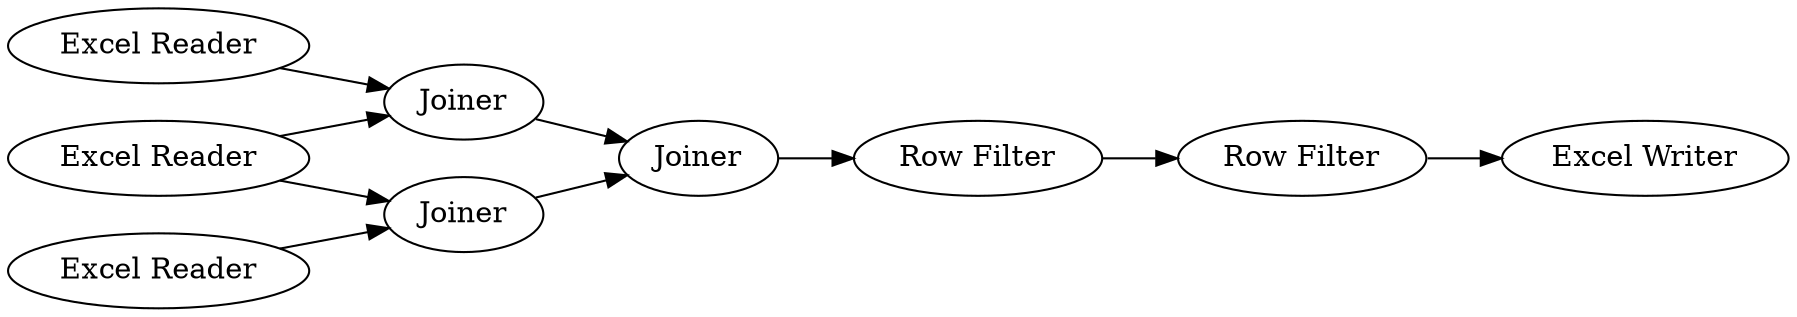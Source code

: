 digraph {
	12 -> 13
	13 -> 14
	9 -> 12
	5 -> 10
	4 -> 9
	14 -> 15
	6 -> 9
	10 -> 12
	4 -> 10
	5 [label="Excel Reader"]
	14 [label="Row Filter"]
	13 [label="Row Filter"]
	9 [label=Joiner]
	4 [label="Excel Reader"]
	6 [label="Excel Reader"]
	15 [label="Excel Writer"]
	12 [label=Joiner]
	10 [label=Joiner]
	rankdir=LR
}
